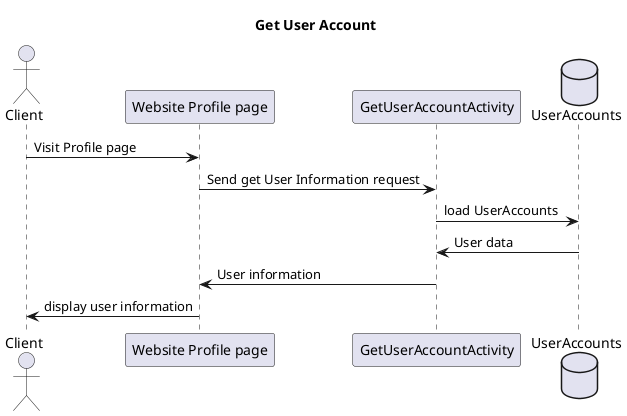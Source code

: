 @startuml
'https://plantuml.com/sequence-diagram

title Get User Account
actor Client as c
participant "Website Profile page" as wrp
participant GetUserAccountActivity as cua
database UserAccounts

c -> wrp: Visit Profile page
wrp -> cua: Send get User Information request
cua -> UserAccounts: load UserAccounts
cua <- UserAccounts: User data
cua -> wrp: User information
wrp -> c: display user information
@enduml